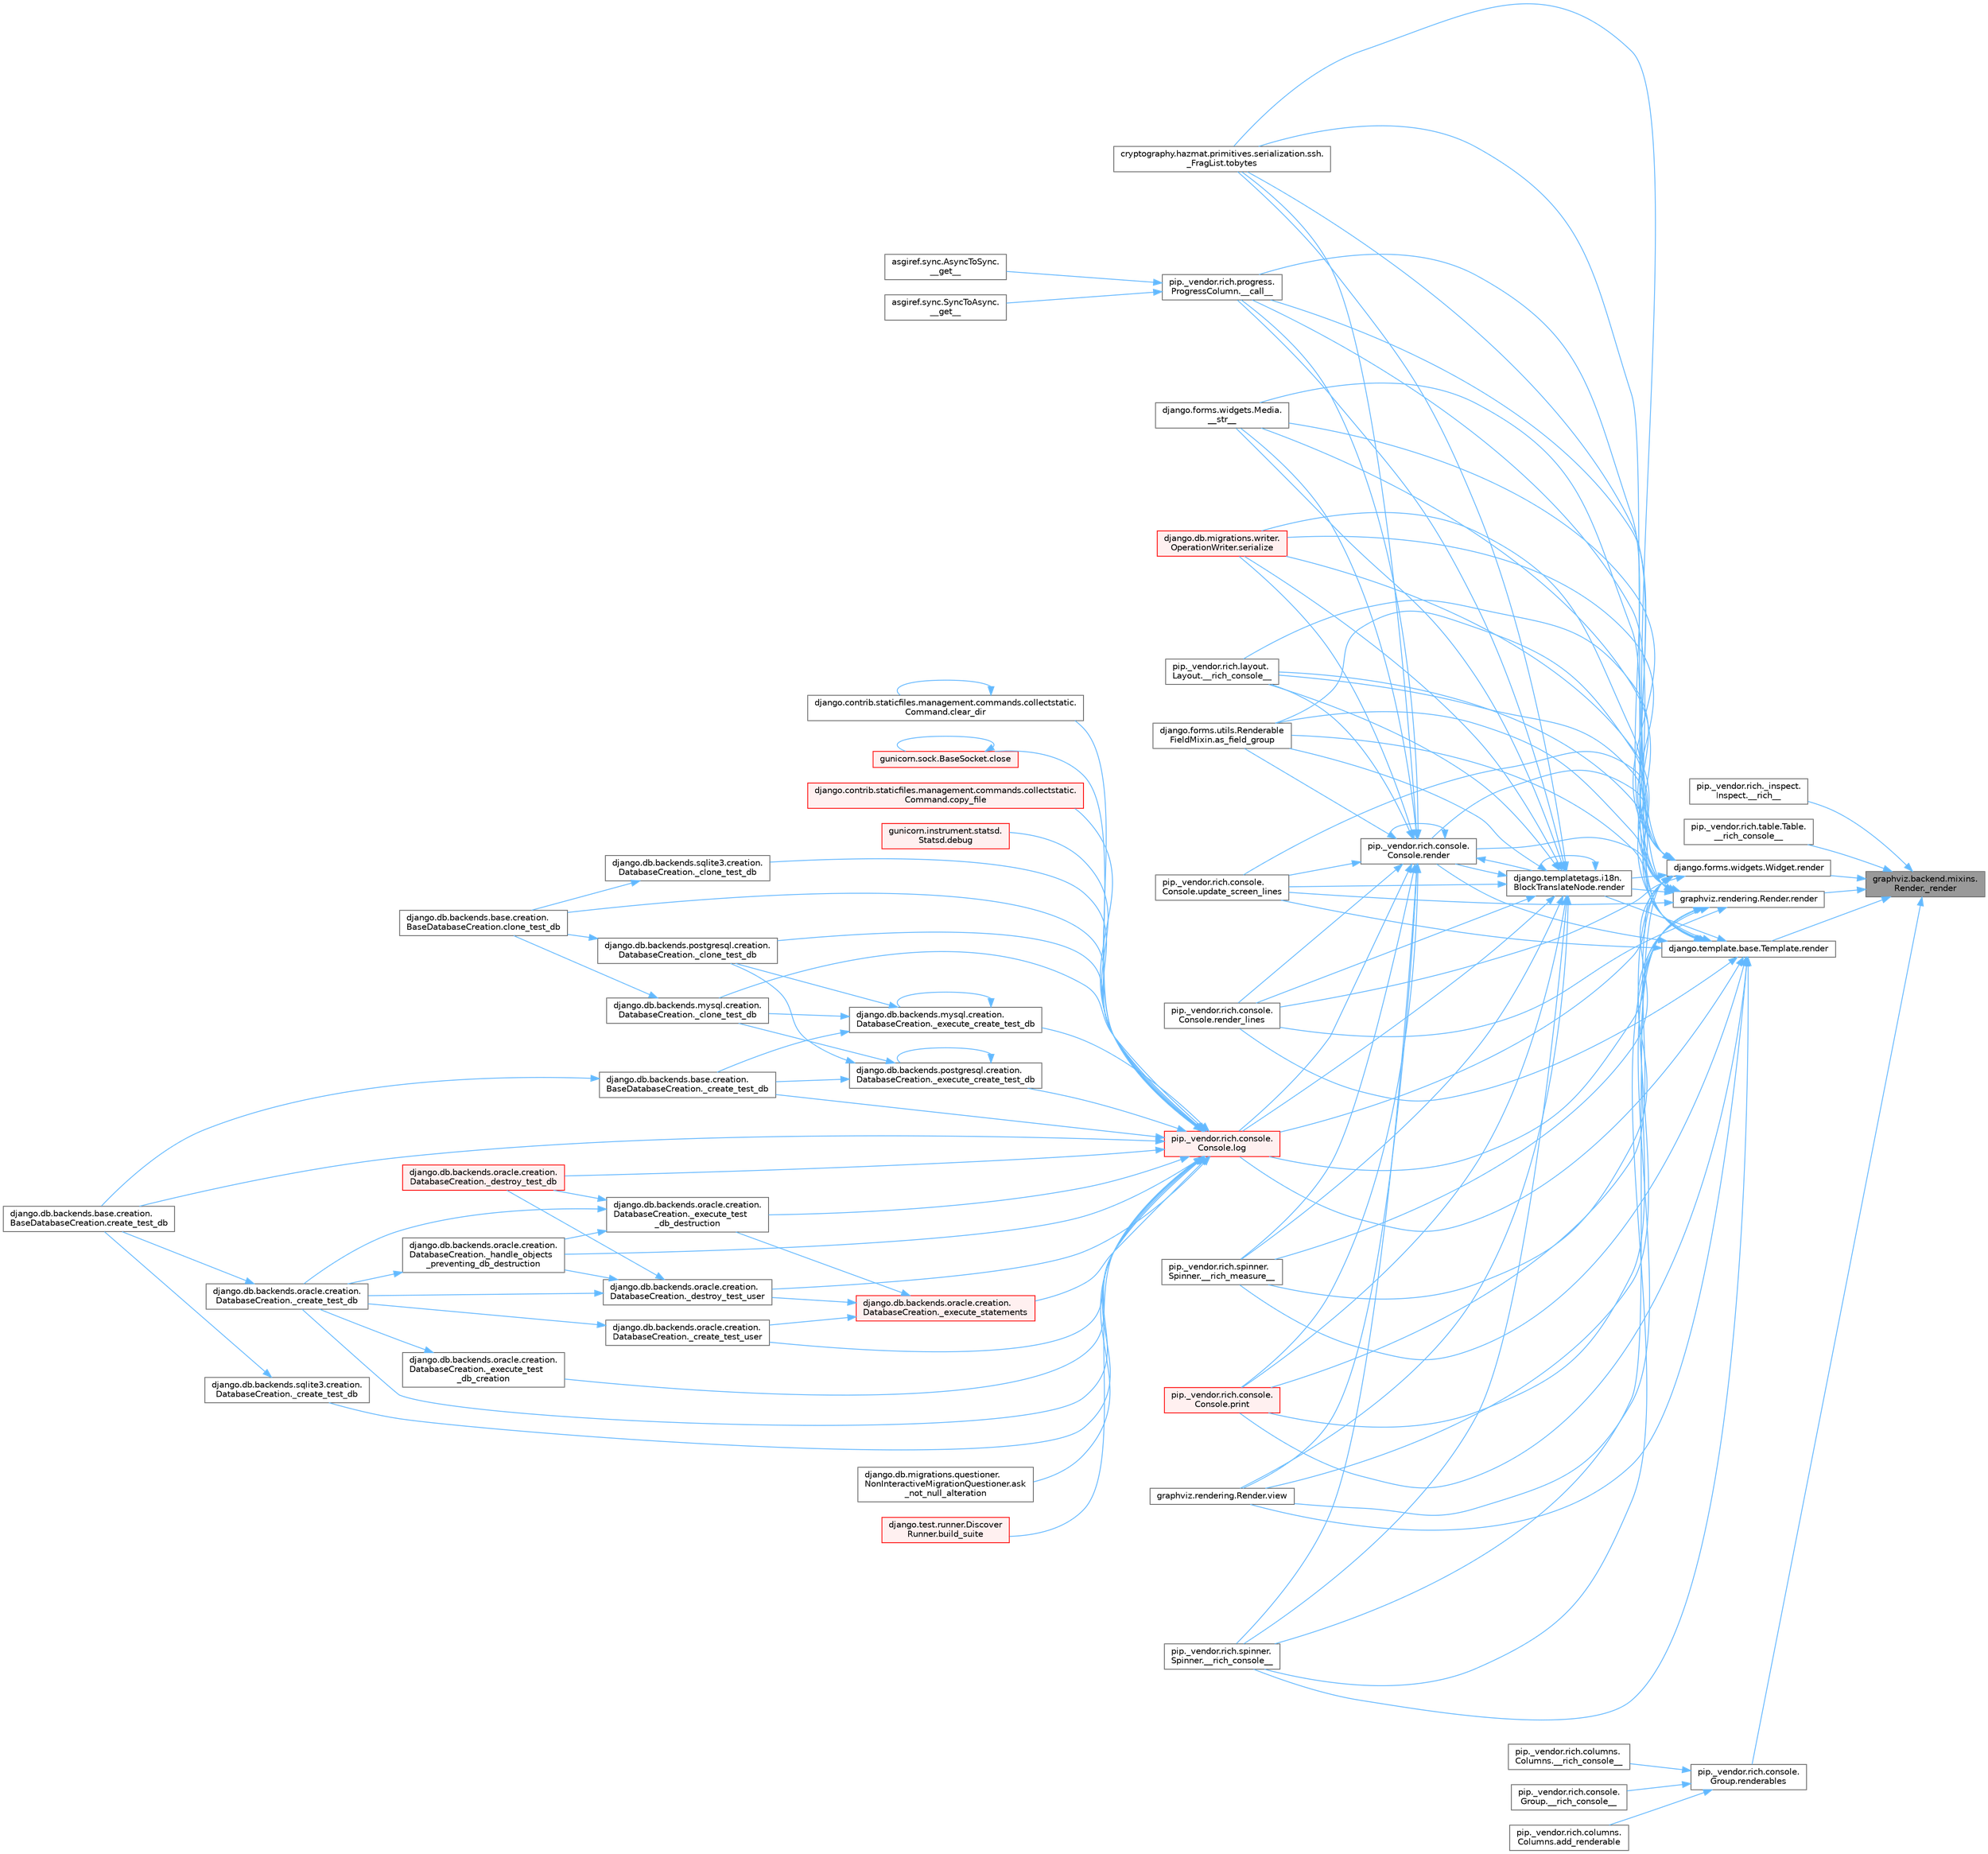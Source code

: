 digraph "graphviz.backend.mixins.Render._render"
{
 // LATEX_PDF_SIZE
  bgcolor="transparent";
  edge [fontname=Helvetica,fontsize=10,labelfontname=Helvetica,labelfontsize=10];
  node [fontname=Helvetica,fontsize=10,shape=box,height=0.2,width=0.4];
  rankdir="RL";
  Node1 [id="Node000001",label="graphviz.backend.mixins.\lRender._render",height=0.2,width=0.4,color="gray40", fillcolor="grey60", style="filled", fontcolor="black",tooltip=" "];
  Node1 -> Node2 [id="edge1_Node000001_Node000002",dir="back",color="steelblue1",style="solid",tooltip=" "];
  Node2 [id="Node000002",label="pip._vendor.rich._inspect.\lInspect.__rich__",height=0.2,width=0.4,color="grey40", fillcolor="white", style="filled",URL="$classpip_1_1__vendor_1_1rich_1_1__inspect_1_1_inspect.html#a0b0d4a251462e02e3a981dab1b534825",tooltip=" "];
  Node1 -> Node3 [id="edge2_Node000001_Node000003",dir="back",color="steelblue1",style="solid",tooltip=" "];
  Node3 [id="Node000003",label="pip._vendor.rich.table.Table.\l__rich_console__",height=0.2,width=0.4,color="grey40", fillcolor="white", style="filled",URL="$classpip_1_1__vendor_1_1rich_1_1table_1_1_table.html#a2f2edbc2bf733432a76f68de9e1c2e62",tooltip=" "];
  Node1 -> Node4 [id="edge3_Node000001_Node000004",dir="back",color="steelblue1",style="solid",tooltip=" "];
  Node4 [id="Node000004",label="django.forms.widgets.Widget.render",height=0.2,width=0.4,color="grey40", fillcolor="white", style="filled",URL="$classdjango_1_1forms_1_1widgets_1_1_widget.html#a972266d3972b64c404467dea8d6e2809",tooltip=" "];
  Node4 -> Node5 [id="edge4_Node000004_Node000005",dir="back",color="steelblue1",style="solid",tooltip=" "];
  Node5 [id="Node000005",label="pip._vendor.rich.progress.\lProgressColumn.__call__",height=0.2,width=0.4,color="grey40", fillcolor="white", style="filled",URL="$classpip_1_1__vendor_1_1rich_1_1progress_1_1_progress_column.html#ae0c399be74222f949edb0fa5324cf6ea",tooltip=" "];
  Node5 -> Node6 [id="edge5_Node000005_Node000006",dir="back",color="steelblue1",style="solid",tooltip=" "];
  Node6 [id="Node000006",label="asgiref.sync.AsyncToSync.\l__get__",height=0.2,width=0.4,color="grey40", fillcolor="white", style="filled",URL="$classasgiref_1_1sync_1_1_async_to_sync.html#a23e9ef7a73da98dad9e3f4e65846969b",tooltip=" "];
  Node5 -> Node7 [id="edge6_Node000005_Node000007",dir="back",color="steelblue1",style="solid",tooltip=" "];
  Node7 [id="Node000007",label="asgiref.sync.SyncToAsync.\l__get__",height=0.2,width=0.4,color="grey40", fillcolor="white", style="filled",URL="$classasgiref_1_1sync_1_1_sync_to_async.html#aebdfbe3f01079a529fd2f39810597381",tooltip=" "];
  Node4 -> Node8 [id="edge7_Node000004_Node000008",dir="back",color="steelblue1",style="solid",tooltip=" "];
  Node8 [id="Node000008",label="pip._vendor.rich.layout.\lLayout.__rich_console__",height=0.2,width=0.4,color="grey40", fillcolor="white", style="filled",URL="$classpip_1_1__vendor_1_1rich_1_1layout_1_1_layout.html#ac39cb3d17d2b0324ee1b0dada41a3ebd",tooltip=" "];
  Node4 -> Node9 [id="edge8_Node000004_Node000009",dir="back",color="steelblue1",style="solid",tooltip=" "];
  Node9 [id="Node000009",label="pip._vendor.rich.spinner.\lSpinner.__rich_console__",height=0.2,width=0.4,color="grey40", fillcolor="white", style="filled",URL="$classpip_1_1__vendor_1_1rich_1_1spinner_1_1_spinner.html#a6883d8dced19ac48d4dfc74f776357fd",tooltip=" "];
  Node4 -> Node10 [id="edge9_Node000004_Node000010",dir="back",color="steelblue1",style="solid",tooltip=" "];
  Node10 [id="Node000010",label="pip._vendor.rich.spinner.\lSpinner.__rich_measure__",height=0.2,width=0.4,color="grey40", fillcolor="white", style="filled",URL="$classpip_1_1__vendor_1_1rich_1_1spinner_1_1_spinner.html#a89745682c823c44a31bae8e8d07869f5",tooltip=" "];
  Node4 -> Node11 [id="edge10_Node000004_Node000011",dir="back",color="steelblue1",style="solid",tooltip=" "];
  Node11 [id="Node000011",label="django.forms.widgets.Media.\l__str__",height=0.2,width=0.4,color="grey40", fillcolor="white", style="filled",URL="$classdjango_1_1forms_1_1widgets_1_1_media.html#ae1651710548a7d9f14f036d035012d21",tooltip=" "];
  Node4 -> Node12 [id="edge11_Node000004_Node000012",dir="back",color="steelblue1",style="solid",tooltip=" "];
  Node12 [id="Node000012",label="django.forms.utils.Renderable\lFieldMixin.as_field_group",height=0.2,width=0.4,color="grey40", fillcolor="white", style="filled",URL="$classdjango_1_1forms_1_1utils_1_1_renderable_field_mixin.html#a1e9a1b4f790ea694431554267fd5d74c",tooltip=" "];
  Node4 -> Node13 [id="edge12_Node000004_Node000013",dir="back",color="steelblue1",style="solid",tooltip=" "];
  Node13 [id="Node000013",label="pip._vendor.rich.console.\lConsole.log",height=0.2,width=0.4,color="red", fillcolor="#FFF0F0", style="filled",URL="$classpip_1_1__vendor_1_1rich_1_1console_1_1_console.html#af9c77e39f9413fc2b134c60cfa23b0f1",tooltip=" "];
  Node13 -> Node14 [id="edge13_Node000013_Node000014",dir="back",color="steelblue1",style="solid",tooltip=" "];
  Node14 [id="Node000014",label="django.db.backends.mysql.creation.\lDatabaseCreation._clone_test_db",height=0.2,width=0.4,color="grey40", fillcolor="white", style="filled",URL="$classdjango_1_1db_1_1backends_1_1mysql_1_1creation_1_1_database_creation.html#ab4d99b6a9b6a81141d0fba9440d91619",tooltip=" "];
  Node14 -> Node15 [id="edge14_Node000014_Node000015",dir="back",color="steelblue1",style="solid",tooltip=" "];
  Node15 [id="Node000015",label="django.db.backends.base.creation.\lBaseDatabaseCreation.clone_test_db",height=0.2,width=0.4,color="grey40", fillcolor="white", style="filled",URL="$classdjango_1_1db_1_1backends_1_1base_1_1creation_1_1_base_database_creation.html#aa792ff2a6725c1020027c189ff967316",tooltip=" "];
  Node13 -> Node16 [id="edge15_Node000013_Node000016",dir="back",color="steelblue1",style="solid",tooltip=" "];
  Node16 [id="Node000016",label="django.db.backends.postgresql.creation.\lDatabaseCreation._clone_test_db",height=0.2,width=0.4,color="grey40", fillcolor="white", style="filled",URL="$classdjango_1_1db_1_1backends_1_1postgresql_1_1creation_1_1_database_creation.html#ab57e8a2ba94a8a4888fd435036b4c322",tooltip=" "];
  Node16 -> Node15 [id="edge16_Node000016_Node000015",dir="back",color="steelblue1",style="solid",tooltip=" "];
  Node13 -> Node17 [id="edge17_Node000013_Node000017",dir="back",color="steelblue1",style="solid",tooltip=" "];
  Node17 [id="Node000017",label="django.db.backends.sqlite3.creation.\lDatabaseCreation._clone_test_db",height=0.2,width=0.4,color="grey40", fillcolor="white", style="filled",URL="$classdjango_1_1db_1_1backends_1_1sqlite3_1_1creation_1_1_database_creation.html#a43a28bd11187e2b0677fd0be7643387b",tooltip=" "];
  Node17 -> Node15 [id="edge18_Node000017_Node000015",dir="back",color="steelblue1",style="solid",tooltip=" "];
  Node13 -> Node18 [id="edge19_Node000013_Node000018",dir="back",color="steelblue1",style="solid",tooltip=" "];
  Node18 [id="Node000018",label="django.db.backends.base.creation.\lBaseDatabaseCreation._create_test_db",height=0.2,width=0.4,color="grey40", fillcolor="white", style="filled",URL="$classdjango_1_1db_1_1backends_1_1base_1_1creation_1_1_base_database_creation.html#a3782aff49b95503af2f0e518a10dc22d",tooltip=" "];
  Node18 -> Node19 [id="edge20_Node000018_Node000019",dir="back",color="steelblue1",style="solid",tooltip=" "];
  Node19 [id="Node000019",label="django.db.backends.base.creation.\lBaseDatabaseCreation.create_test_db",height=0.2,width=0.4,color="grey40", fillcolor="white", style="filled",URL="$classdjango_1_1db_1_1backends_1_1base_1_1creation_1_1_base_database_creation.html#af6962208f3f5ffa10ab9acf501090181",tooltip=" "];
  Node13 -> Node20 [id="edge21_Node000013_Node000020",dir="back",color="steelblue1",style="solid",tooltip=" "];
  Node20 [id="Node000020",label="django.db.backends.oracle.creation.\lDatabaseCreation._create_test_db",height=0.2,width=0.4,color="grey40", fillcolor="white", style="filled",URL="$classdjango_1_1db_1_1backends_1_1oracle_1_1creation_1_1_database_creation.html#aea03f2099a0f6691226755c6b60c133f",tooltip=" "];
  Node20 -> Node19 [id="edge22_Node000020_Node000019",dir="back",color="steelblue1",style="solid",tooltip=" "];
  Node13 -> Node21 [id="edge23_Node000013_Node000021",dir="back",color="steelblue1",style="solid",tooltip=" "];
  Node21 [id="Node000021",label="django.db.backends.sqlite3.creation.\lDatabaseCreation._create_test_db",height=0.2,width=0.4,color="grey40", fillcolor="white", style="filled",URL="$classdjango_1_1db_1_1backends_1_1sqlite3_1_1creation_1_1_database_creation.html#a67d2c057a1e604f78b379e63cd6bff28",tooltip=" "];
  Node21 -> Node19 [id="edge24_Node000021_Node000019",dir="back",color="steelblue1",style="solid",tooltip=" "];
  Node13 -> Node22 [id="edge25_Node000013_Node000022",dir="back",color="steelblue1",style="solid",tooltip=" "];
  Node22 [id="Node000022",label="django.db.backends.oracle.creation.\lDatabaseCreation._create_test_user",height=0.2,width=0.4,color="grey40", fillcolor="white", style="filled",URL="$classdjango_1_1db_1_1backends_1_1oracle_1_1creation_1_1_database_creation.html#a59ea754a7f0af2c6d24086c033e1a0dd",tooltip=" "];
  Node22 -> Node20 [id="edge26_Node000022_Node000020",dir="back",color="steelblue1",style="solid",tooltip=" "];
  Node13 -> Node23 [id="edge27_Node000013_Node000023",dir="back",color="steelblue1",style="solid",tooltip=" "];
  Node23 [id="Node000023",label="django.db.backends.oracle.creation.\lDatabaseCreation._destroy_test_db",height=0.2,width=0.4,color="red", fillcolor="#FFF0F0", style="filled",URL="$classdjango_1_1db_1_1backends_1_1oracle_1_1creation_1_1_database_creation.html#a08dd28500eb796fba820014d705845e1",tooltip=" "];
  Node13 -> Node25 [id="edge28_Node000013_Node000025",dir="back",color="steelblue1",style="solid",tooltip=" "];
  Node25 [id="Node000025",label="django.db.backends.oracle.creation.\lDatabaseCreation._destroy_test_user",height=0.2,width=0.4,color="grey40", fillcolor="white", style="filled",URL="$classdjango_1_1db_1_1backends_1_1oracle_1_1creation_1_1_database_creation.html#ac5b566d811b2dcccb9c6c125486ec8b9",tooltip=" "];
  Node25 -> Node20 [id="edge29_Node000025_Node000020",dir="back",color="steelblue1",style="solid",tooltip=" "];
  Node25 -> Node23 [id="edge30_Node000025_Node000023",dir="back",color="steelblue1",style="solid",tooltip=" "];
  Node25 -> Node26 [id="edge31_Node000025_Node000026",dir="back",color="steelblue1",style="solid",tooltip=" "];
  Node26 [id="Node000026",label="django.db.backends.oracle.creation.\lDatabaseCreation._handle_objects\l_preventing_db_destruction",height=0.2,width=0.4,color="grey40", fillcolor="white", style="filled",URL="$classdjango_1_1db_1_1backends_1_1oracle_1_1creation_1_1_database_creation.html#a1c37c804f0a89dbadda5bc9fd5b601af",tooltip=" "];
  Node26 -> Node20 [id="edge32_Node000026_Node000020",dir="back",color="steelblue1",style="solid",tooltip=" "];
  Node13 -> Node27 [id="edge33_Node000013_Node000027",dir="back",color="steelblue1",style="solid",tooltip=" "];
  Node27 [id="Node000027",label="django.db.backends.mysql.creation.\lDatabaseCreation._execute_create_test_db",height=0.2,width=0.4,color="grey40", fillcolor="white", style="filled",URL="$classdjango_1_1db_1_1backends_1_1mysql_1_1creation_1_1_database_creation.html#ab42ab74c9087be175aad845aec9d4160",tooltip=" "];
  Node27 -> Node14 [id="edge34_Node000027_Node000014",dir="back",color="steelblue1",style="solid",tooltip=" "];
  Node27 -> Node16 [id="edge35_Node000027_Node000016",dir="back",color="steelblue1",style="solid",tooltip=" "];
  Node27 -> Node18 [id="edge36_Node000027_Node000018",dir="back",color="steelblue1",style="solid",tooltip=" "];
  Node27 -> Node27 [id="edge37_Node000027_Node000027",dir="back",color="steelblue1",style="solid",tooltip=" "];
  Node13 -> Node28 [id="edge38_Node000013_Node000028",dir="back",color="steelblue1",style="solid",tooltip=" "];
  Node28 [id="Node000028",label="django.db.backends.postgresql.creation.\lDatabaseCreation._execute_create_test_db",height=0.2,width=0.4,color="grey40", fillcolor="white", style="filled",URL="$classdjango_1_1db_1_1backends_1_1postgresql_1_1creation_1_1_database_creation.html#a8c9e9502a3370ff7f46e7982b1ace1ec",tooltip=" "];
  Node28 -> Node14 [id="edge39_Node000028_Node000014",dir="back",color="steelblue1",style="solid",tooltip=" "];
  Node28 -> Node16 [id="edge40_Node000028_Node000016",dir="back",color="steelblue1",style="solid",tooltip=" "];
  Node28 -> Node18 [id="edge41_Node000028_Node000018",dir="back",color="steelblue1",style="solid",tooltip=" "];
  Node28 -> Node28 [id="edge42_Node000028_Node000028",dir="back",color="steelblue1",style="solid",tooltip=" "];
  Node13 -> Node29 [id="edge43_Node000013_Node000029",dir="back",color="steelblue1",style="solid",tooltip=" "];
  Node29 [id="Node000029",label="django.db.backends.oracle.creation.\lDatabaseCreation._execute_statements",height=0.2,width=0.4,color="red", fillcolor="#FFF0F0", style="filled",URL="$classdjango_1_1db_1_1backends_1_1oracle_1_1creation_1_1_database_creation.html#a40f0a887cb7b18753bb057b12ede6de5",tooltip=" "];
  Node29 -> Node22 [id="edge44_Node000029_Node000022",dir="back",color="steelblue1",style="solid",tooltip=" "];
  Node29 -> Node25 [id="edge45_Node000029_Node000025",dir="back",color="steelblue1",style="solid",tooltip=" "];
  Node29 -> Node32 [id="edge46_Node000029_Node000032",dir="back",color="steelblue1",style="solid",tooltip=" "];
  Node32 [id="Node000032",label="django.db.backends.oracle.creation.\lDatabaseCreation._execute_test\l_db_destruction",height=0.2,width=0.4,color="grey40", fillcolor="white", style="filled",URL="$classdjango_1_1db_1_1backends_1_1oracle_1_1creation_1_1_database_creation.html#a122c68cb1495e4c1a5c9c6a8f61ea46f",tooltip=" "];
  Node32 -> Node20 [id="edge47_Node000032_Node000020",dir="back",color="steelblue1",style="solid",tooltip=" "];
  Node32 -> Node23 [id="edge48_Node000032_Node000023",dir="back",color="steelblue1",style="solid",tooltip=" "];
  Node32 -> Node26 [id="edge49_Node000032_Node000026",dir="back",color="steelblue1",style="solid",tooltip=" "];
  Node13 -> Node31 [id="edge50_Node000013_Node000031",dir="back",color="steelblue1",style="solid",tooltip=" "];
  Node31 [id="Node000031",label="django.db.backends.oracle.creation.\lDatabaseCreation._execute_test\l_db_creation",height=0.2,width=0.4,color="grey40", fillcolor="white", style="filled",URL="$classdjango_1_1db_1_1backends_1_1oracle_1_1creation_1_1_database_creation.html#a66d037f8286d396a98cf6ad2a5b9f25f",tooltip=" "];
  Node31 -> Node20 [id="edge51_Node000031_Node000020",dir="back",color="steelblue1",style="solid",tooltip=" "];
  Node13 -> Node32 [id="edge52_Node000013_Node000032",dir="back",color="steelblue1",style="solid",tooltip=" "];
  Node13 -> Node26 [id="edge53_Node000013_Node000026",dir="back",color="steelblue1",style="solid",tooltip=" "];
  Node13 -> Node33 [id="edge54_Node000013_Node000033",dir="back",color="steelblue1",style="solid",tooltip=" "];
  Node33 [id="Node000033",label="django.db.migrations.questioner.\lNonInteractiveMigrationQuestioner.ask\l_not_null_alteration",height=0.2,width=0.4,color="grey40", fillcolor="white", style="filled",URL="$classdjango_1_1db_1_1migrations_1_1questioner_1_1_non_interactive_migration_questioner.html#a8e2e9dcddaff9a58581a3bdfbc87136f",tooltip=" "];
  Node13 -> Node34 [id="edge55_Node000013_Node000034",dir="back",color="steelblue1",style="solid",tooltip=" "];
  Node34 [id="Node000034",label="django.test.runner.Discover\lRunner.build_suite",height=0.2,width=0.4,color="red", fillcolor="#FFF0F0", style="filled",URL="$classdjango_1_1test_1_1runner_1_1_discover_runner.html#a59c1b9e138786179fdbfce3ab15bf2c8",tooltip=" "];
  Node13 -> Node36 [id="edge56_Node000013_Node000036",dir="back",color="steelblue1",style="solid",tooltip=" "];
  Node36 [id="Node000036",label="django.contrib.staticfiles.management.commands.collectstatic.\lCommand.clear_dir",height=0.2,width=0.4,color="grey40", fillcolor="white", style="filled",URL="$classdjango_1_1contrib_1_1staticfiles_1_1management_1_1commands_1_1collectstatic_1_1_command.html#a2974077448bb3e1203a0c82350976399",tooltip=" "];
  Node36 -> Node36 [id="edge57_Node000036_Node000036",dir="back",color="steelblue1",style="solid",tooltip=" "];
  Node13 -> Node15 [id="edge58_Node000013_Node000015",dir="back",color="steelblue1",style="solid",tooltip=" "];
  Node13 -> Node37 [id="edge59_Node000013_Node000037",dir="back",color="steelblue1",style="solid",tooltip=" "];
  Node37 [id="Node000037",label="gunicorn.sock.BaseSocket.close",height=0.2,width=0.4,color="red", fillcolor="#FFF0F0", style="filled",URL="$classgunicorn_1_1sock_1_1_base_socket.html#af2002e81bf30cc8c6614f9568af6ef06",tooltip=" "];
  Node37 -> Node37 [id="edge60_Node000037_Node000037",dir="back",color="steelblue1",style="solid",tooltip=" "];
  Node13 -> Node2413 [id="edge61_Node000013_Node002413",dir="back",color="steelblue1",style="solid",tooltip=" "];
  Node2413 [id="Node002413",label="django.contrib.staticfiles.management.commands.collectstatic.\lCommand.copy_file",height=0.2,width=0.4,color="red", fillcolor="#FFF0F0", style="filled",URL="$classdjango_1_1contrib_1_1staticfiles_1_1management_1_1commands_1_1collectstatic_1_1_command.html#aa1d53e284649215d968d4bb505fb4d4b",tooltip=" "];
  Node13 -> Node19 [id="edge62_Node000013_Node000019",dir="back",color="steelblue1",style="solid",tooltip=" "];
  Node13 -> Node2996 [id="edge63_Node000013_Node002996",dir="back",color="steelblue1",style="solid",tooltip=" "];
  Node2996 [id="Node002996",label="gunicorn.instrument.statsd.\lStatsd.debug",height=0.2,width=0.4,color="red", fillcolor="#FFF0F0", style="filled",URL="$classgunicorn_1_1instrument_1_1statsd_1_1_statsd.html#abb1906a025131e88e3da6201580d70b8",tooltip=" "];
  Node4 -> Node434 [id="edge64_Node000004_Node000434",dir="back",color="steelblue1",style="solid",tooltip=" "];
  Node434 [id="Node000434",label="pip._vendor.rich.console.\lConsole.print",height=0.2,width=0.4,color="red", fillcolor="#FFF0F0", style="filled",URL="$classpip_1_1__vendor_1_1rich_1_1console_1_1_console.html#af954370cdbb49236b597f2c11064549d",tooltip=" "];
  Node4 -> Node516 [id="edge65_Node000004_Node000516",dir="back",color="steelblue1",style="solid",tooltip=" "];
  Node516 [id="Node000516",label="django.templatetags.i18n.\lBlockTranslateNode.render",height=0.2,width=0.4,color="grey40", fillcolor="white", style="filled",URL="$classdjango_1_1templatetags_1_1i18n_1_1_block_translate_node.html#aaf05bebfd02c1c4b676387ada0357832",tooltip=" "];
  Node516 -> Node5 [id="edge66_Node000516_Node000005",dir="back",color="steelblue1",style="solid",tooltip=" "];
  Node516 -> Node8 [id="edge67_Node000516_Node000008",dir="back",color="steelblue1",style="solid",tooltip=" "];
  Node516 -> Node9 [id="edge68_Node000516_Node000009",dir="back",color="steelblue1",style="solid",tooltip=" "];
  Node516 -> Node10 [id="edge69_Node000516_Node000010",dir="back",color="steelblue1",style="solid",tooltip=" "];
  Node516 -> Node11 [id="edge70_Node000516_Node000011",dir="back",color="steelblue1",style="solid",tooltip=" "];
  Node516 -> Node12 [id="edge71_Node000516_Node000012",dir="back",color="steelblue1",style="solid",tooltip=" "];
  Node516 -> Node13 [id="edge72_Node000516_Node000013",dir="back",color="steelblue1",style="solid",tooltip=" "];
  Node516 -> Node434 [id="edge73_Node000516_Node000434",dir="back",color="steelblue1",style="solid",tooltip=" "];
  Node516 -> Node516 [id="edge74_Node000516_Node000516",dir="back",color="steelblue1",style="solid",tooltip=" "];
  Node516 -> Node517 [id="edge75_Node000516_Node000517",dir="back",color="steelblue1",style="solid",tooltip=" "];
  Node517 [id="Node000517",label="pip._vendor.rich.console.\lConsole.render",height=0.2,width=0.4,color="grey40", fillcolor="white", style="filled",URL="$classpip_1_1__vendor_1_1rich_1_1console_1_1_console.html#a9551b8254c573105adde80622393a938",tooltip=" "];
  Node517 -> Node5 [id="edge76_Node000517_Node000005",dir="back",color="steelblue1",style="solid",tooltip=" "];
  Node517 -> Node8 [id="edge77_Node000517_Node000008",dir="back",color="steelblue1",style="solid",tooltip=" "];
  Node517 -> Node9 [id="edge78_Node000517_Node000009",dir="back",color="steelblue1",style="solid",tooltip=" "];
  Node517 -> Node10 [id="edge79_Node000517_Node000010",dir="back",color="steelblue1",style="solid",tooltip=" "];
  Node517 -> Node11 [id="edge80_Node000517_Node000011",dir="back",color="steelblue1",style="solid",tooltip=" "];
  Node517 -> Node12 [id="edge81_Node000517_Node000012",dir="back",color="steelblue1",style="solid",tooltip=" "];
  Node517 -> Node13 [id="edge82_Node000517_Node000013",dir="back",color="steelblue1",style="solid",tooltip=" "];
  Node517 -> Node434 [id="edge83_Node000517_Node000434",dir="back",color="steelblue1",style="solid",tooltip=" "];
  Node517 -> Node516 [id="edge84_Node000517_Node000516",dir="back",color="steelblue1",style="solid",tooltip=" "];
  Node517 -> Node517 [id="edge85_Node000517_Node000517",dir="back",color="steelblue1",style="solid",tooltip=" "];
  Node517 -> Node518 [id="edge86_Node000517_Node000518",dir="back",color="steelblue1",style="solid",tooltip=" "];
  Node518 [id="Node000518",label="pip._vendor.rich.console.\lConsole.render_lines",height=0.2,width=0.4,color="grey40", fillcolor="white", style="filled",URL="$classpip_1_1__vendor_1_1rich_1_1console_1_1_console.html#a5818808a49db20c5bee6986425f96f14",tooltip=" "];
  Node517 -> Node519 [id="edge87_Node000517_Node000519",dir="back",color="steelblue1",style="solid",tooltip=" "];
  Node519 [id="Node000519",label="django.db.migrations.writer.\lOperationWriter.serialize",height=0.2,width=0.4,color="red", fillcolor="#FFF0F0", style="filled",URL="$classdjango_1_1db_1_1migrations_1_1writer_1_1_operation_writer.html#a866e8d13e1c54a35d74e9a6b0383b2f8",tooltip=" "];
  Node517 -> Node589 [id="edge88_Node000517_Node000589",dir="back",color="steelblue1",style="solid",tooltip=" "];
  Node589 [id="Node000589",label="cryptography.hazmat.primitives.serialization.ssh.\l_FragList.tobytes",height=0.2,width=0.4,color="grey40", fillcolor="white", style="filled",URL="$classcryptography_1_1hazmat_1_1primitives_1_1serialization_1_1ssh_1_1___frag_list.html#a195dd4e7c741624829a13af53fa3de38",tooltip=" "];
  Node517 -> Node590 [id="edge89_Node000517_Node000590",dir="back",color="steelblue1",style="solid",tooltip=" "];
  Node590 [id="Node000590",label="pip._vendor.rich.console.\lConsole.update_screen_lines",height=0.2,width=0.4,color="grey40", fillcolor="white", style="filled",URL="$classpip_1_1__vendor_1_1rich_1_1console_1_1_console.html#a21cfe5af86ec7533f23d45fe2969817e",tooltip=" "];
  Node517 -> Node591 [id="edge90_Node000517_Node000591",dir="back",color="steelblue1",style="solid",tooltip=" "];
  Node591 [id="Node000591",label="graphviz.rendering.Render.view",height=0.2,width=0.4,color="grey40", fillcolor="white", style="filled",URL="$classgraphviz_1_1rendering_1_1_render.html#a53169c422996b9a7e92b5580c13914e2",tooltip=" "];
  Node516 -> Node518 [id="edge91_Node000516_Node000518",dir="back",color="steelblue1",style="solid",tooltip=" "];
  Node516 -> Node519 [id="edge92_Node000516_Node000519",dir="back",color="steelblue1",style="solid",tooltip=" "];
  Node516 -> Node589 [id="edge93_Node000516_Node000589",dir="back",color="steelblue1",style="solid",tooltip=" "];
  Node516 -> Node590 [id="edge94_Node000516_Node000590",dir="back",color="steelblue1",style="solid",tooltip=" "];
  Node516 -> Node591 [id="edge95_Node000516_Node000591",dir="back",color="steelblue1",style="solid",tooltip=" "];
  Node4 -> Node517 [id="edge96_Node000004_Node000517",dir="back",color="steelblue1",style="solid",tooltip=" "];
  Node4 -> Node518 [id="edge97_Node000004_Node000518",dir="back",color="steelblue1",style="solid",tooltip=" "];
  Node4 -> Node519 [id="edge98_Node000004_Node000519",dir="back",color="steelblue1",style="solid",tooltip=" "];
  Node4 -> Node589 [id="edge99_Node000004_Node000589",dir="back",color="steelblue1",style="solid",tooltip=" "];
  Node4 -> Node590 [id="edge100_Node000004_Node000590",dir="back",color="steelblue1",style="solid",tooltip=" "];
  Node4 -> Node591 [id="edge101_Node000004_Node000591",dir="back",color="steelblue1",style="solid",tooltip=" "];
  Node1 -> Node588 [id="edge102_Node000001_Node000588",dir="back",color="steelblue1",style="solid",tooltip=" "];
  Node588 [id="Node000588",label="django.template.base.Template.render",height=0.2,width=0.4,color="grey40", fillcolor="white", style="filled",URL="$classdjango_1_1template_1_1base_1_1_template.html#abe9da3fa5f3e752f185c33415a9e785a",tooltip=" "];
  Node588 -> Node5 [id="edge103_Node000588_Node000005",dir="back",color="steelblue1",style="solid",tooltip=" "];
  Node588 -> Node8 [id="edge104_Node000588_Node000008",dir="back",color="steelblue1",style="solid",tooltip=" "];
  Node588 -> Node9 [id="edge105_Node000588_Node000009",dir="back",color="steelblue1",style="solid",tooltip=" "];
  Node588 -> Node10 [id="edge106_Node000588_Node000010",dir="back",color="steelblue1",style="solid",tooltip=" "];
  Node588 -> Node11 [id="edge107_Node000588_Node000011",dir="back",color="steelblue1",style="solid",tooltip=" "];
  Node588 -> Node12 [id="edge108_Node000588_Node000012",dir="back",color="steelblue1",style="solid",tooltip=" "];
  Node588 -> Node13 [id="edge109_Node000588_Node000013",dir="back",color="steelblue1",style="solid",tooltip=" "];
  Node588 -> Node434 [id="edge110_Node000588_Node000434",dir="back",color="steelblue1",style="solid",tooltip=" "];
  Node588 -> Node516 [id="edge111_Node000588_Node000516",dir="back",color="steelblue1",style="solid",tooltip=" "];
  Node588 -> Node517 [id="edge112_Node000588_Node000517",dir="back",color="steelblue1",style="solid",tooltip=" "];
  Node588 -> Node518 [id="edge113_Node000588_Node000518",dir="back",color="steelblue1",style="solid",tooltip=" "];
  Node588 -> Node519 [id="edge114_Node000588_Node000519",dir="back",color="steelblue1",style="solid",tooltip=" "];
  Node588 -> Node589 [id="edge115_Node000588_Node000589",dir="back",color="steelblue1",style="solid",tooltip=" "];
  Node588 -> Node590 [id="edge116_Node000588_Node000590",dir="back",color="steelblue1",style="solid",tooltip=" "];
  Node588 -> Node591 [id="edge117_Node000588_Node000591",dir="back",color="steelblue1",style="solid",tooltip=" "];
  Node1 -> Node515 [id="edge118_Node000001_Node000515",dir="back",color="steelblue1",style="solid",tooltip=" "];
  Node515 [id="Node000515",label="graphviz.rendering.Render.render",height=0.2,width=0.4,color="grey40", fillcolor="white", style="filled",URL="$classgraphviz_1_1rendering_1_1_render.html#a0249d6538d64a6b59b1bed64d4636456",tooltip=" "];
  Node515 -> Node5 [id="edge119_Node000515_Node000005",dir="back",color="steelblue1",style="solid",tooltip=" "];
  Node515 -> Node8 [id="edge120_Node000515_Node000008",dir="back",color="steelblue1",style="solid",tooltip=" "];
  Node515 -> Node9 [id="edge121_Node000515_Node000009",dir="back",color="steelblue1",style="solid",tooltip=" "];
  Node515 -> Node10 [id="edge122_Node000515_Node000010",dir="back",color="steelblue1",style="solid",tooltip=" "];
  Node515 -> Node11 [id="edge123_Node000515_Node000011",dir="back",color="steelblue1",style="solid",tooltip=" "];
  Node515 -> Node12 [id="edge124_Node000515_Node000012",dir="back",color="steelblue1",style="solid",tooltip=" "];
  Node515 -> Node13 [id="edge125_Node000515_Node000013",dir="back",color="steelblue1",style="solid",tooltip=" "];
  Node515 -> Node434 [id="edge126_Node000515_Node000434",dir="back",color="steelblue1",style="solid",tooltip=" "];
  Node515 -> Node516 [id="edge127_Node000515_Node000516",dir="back",color="steelblue1",style="solid",tooltip=" "];
  Node515 -> Node517 [id="edge128_Node000515_Node000517",dir="back",color="steelblue1",style="solid",tooltip=" "];
  Node515 -> Node518 [id="edge129_Node000515_Node000518",dir="back",color="steelblue1",style="solid",tooltip=" "];
  Node515 -> Node519 [id="edge130_Node000515_Node000519",dir="back",color="steelblue1",style="solid",tooltip=" "];
  Node515 -> Node589 [id="edge131_Node000515_Node000589",dir="back",color="steelblue1",style="solid",tooltip=" "];
  Node515 -> Node590 [id="edge132_Node000515_Node000590",dir="back",color="steelblue1",style="solid",tooltip=" "];
  Node515 -> Node591 [id="edge133_Node000515_Node000591",dir="back",color="steelblue1",style="solid",tooltip=" "];
  Node1 -> Node592 [id="edge134_Node000001_Node000592",dir="back",color="steelblue1",style="solid",tooltip=" "];
  Node592 [id="Node000592",label="pip._vendor.rich.console.\lGroup.renderables",height=0.2,width=0.4,color="grey40", fillcolor="white", style="filled",URL="$classpip_1_1__vendor_1_1rich_1_1console_1_1_group.html#ad357a1cdeca2e6fd345e052903d32622",tooltip=" "];
  Node592 -> Node593 [id="edge135_Node000592_Node000593",dir="back",color="steelblue1",style="solid",tooltip=" "];
  Node593 [id="Node000593",label="pip._vendor.rich.columns.\lColumns.__rich_console__",height=0.2,width=0.4,color="grey40", fillcolor="white", style="filled",URL="$classpip_1_1__vendor_1_1rich_1_1columns_1_1_columns.html#aaae297ec38827f15d1d15327be4e4a12",tooltip=" "];
  Node592 -> Node594 [id="edge136_Node000592_Node000594",dir="back",color="steelblue1",style="solid",tooltip=" "];
  Node594 [id="Node000594",label="pip._vendor.rich.console.\lGroup.__rich_console__",height=0.2,width=0.4,color="grey40", fillcolor="white", style="filled",URL="$classpip_1_1__vendor_1_1rich_1_1console_1_1_group.html#ab8fca649d3c850eb1eb45a62ed5dec74",tooltip=" "];
  Node592 -> Node595 [id="edge137_Node000592_Node000595",dir="back",color="steelblue1",style="solid",tooltip=" "];
  Node595 [id="Node000595",label="pip._vendor.rich.columns.\lColumns.add_renderable",height=0.2,width=0.4,color="grey40", fillcolor="white", style="filled",URL="$classpip_1_1__vendor_1_1rich_1_1columns_1_1_columns.html#a5b8ddc61f22aeb02f56b9620f603278b",tooltip=" "];
}
